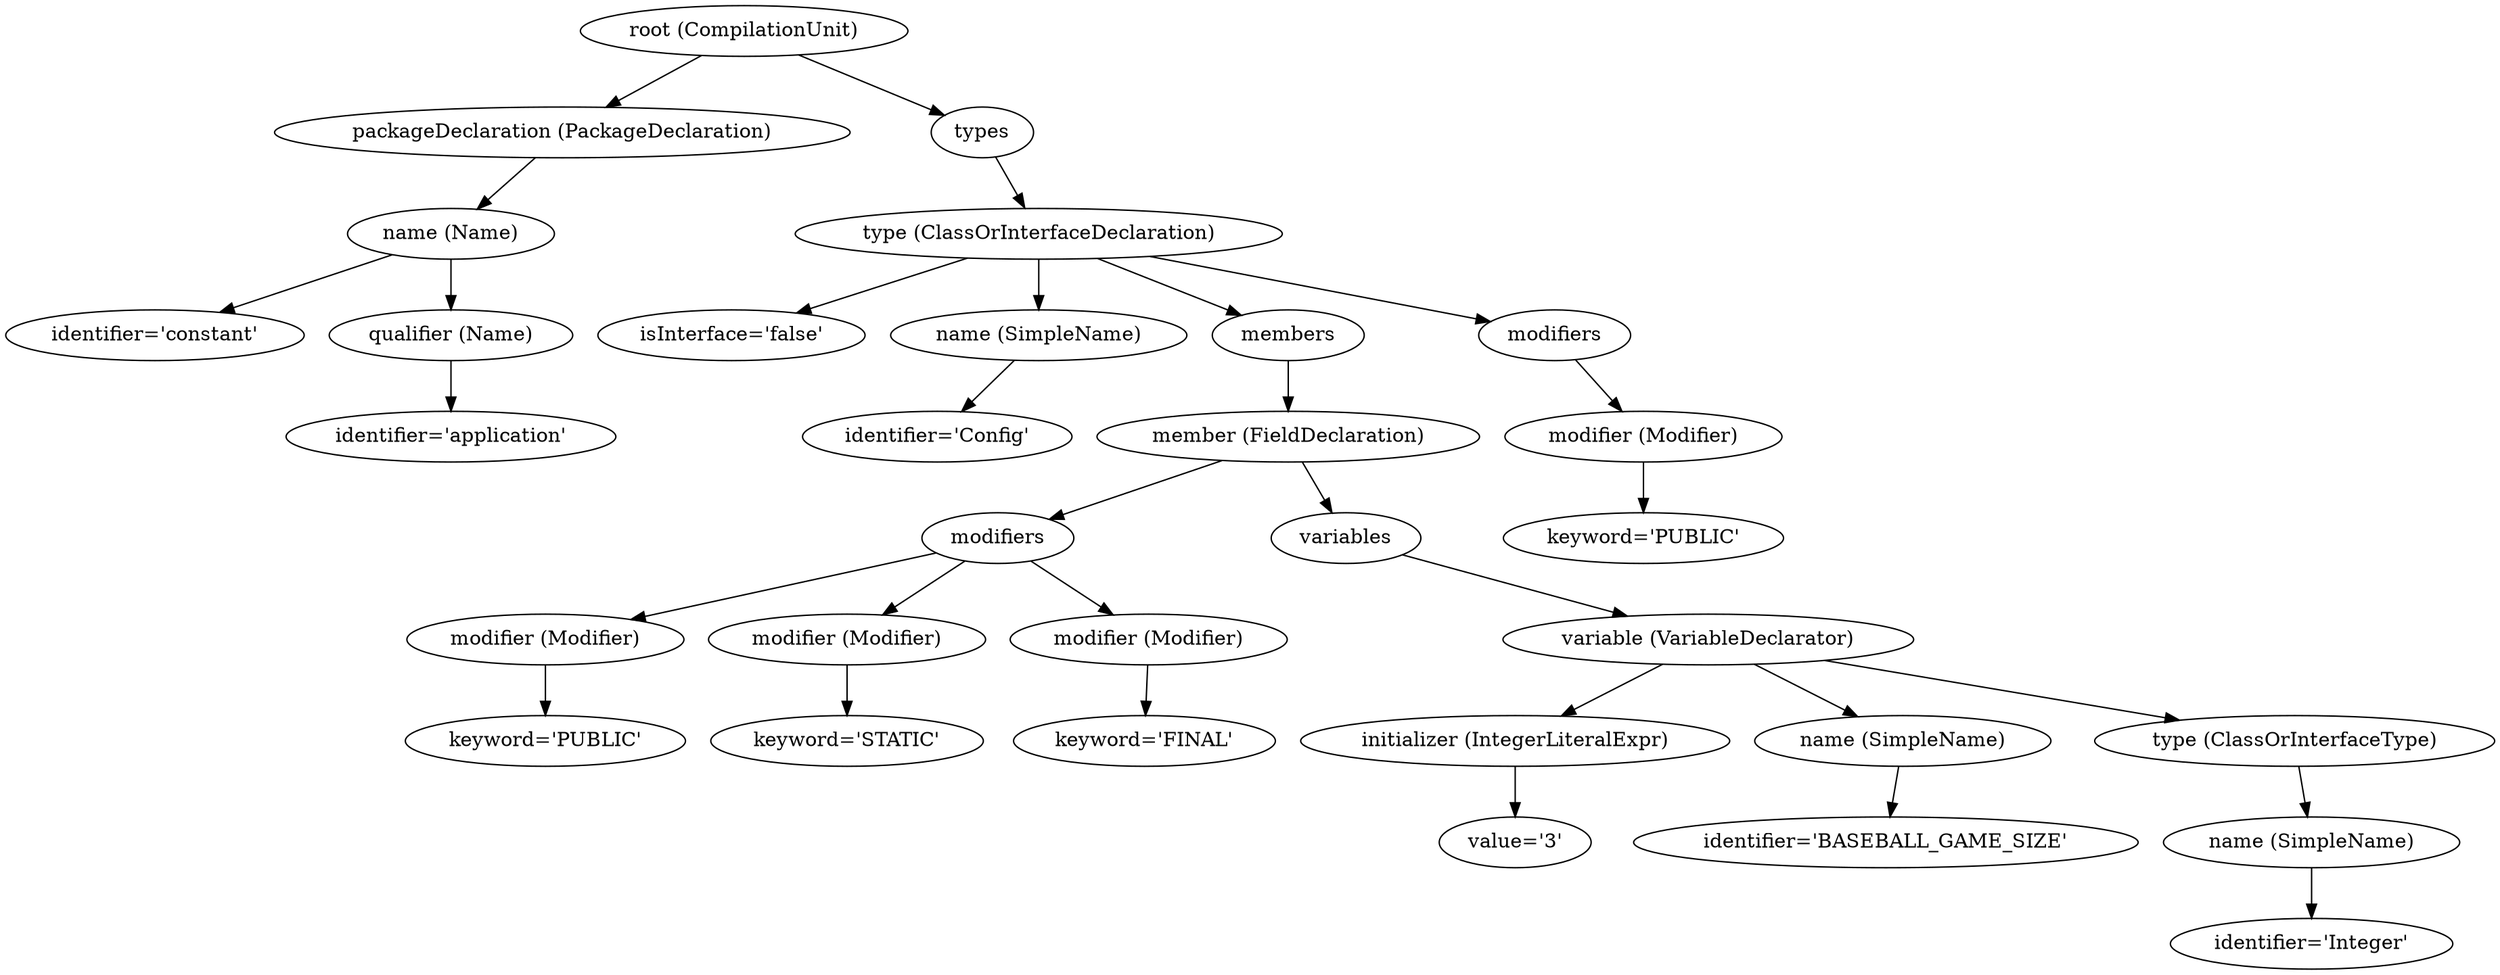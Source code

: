 digraph {
n0 [label="root (CompilationUnit)"];
n1 [label="packageDeclaration (PackageDeclaration)"];
n0 -> n1;
n2 [label="name (Name)"];
n1 -> n2;
n3 [label="identifier='constant'"];
n2 -> n3;
n4 [label="qualifier (Name)"];
n2 -> n4;
n5 [label="identifier='application'"];
n4 -> n5;
n6 [label="types"];
n0 -> n6;
n7 [label="type (ClassOrInterfaceDeclaration)"];
n6 -> n7;
n8 [label="isInterface='false'"];
n7 -> n8;
n9 [label="name (SimpleName)"];
n7 -> n9;
n10 [label="identifier='Config'"];
n9 -> n10;
n11 [label="members"];
n7 -> n11;
n12 [label="member (FieldDeclaration)"];
n11 -> n12;
n13 [label="modifiers"];
n12 -> n13;
n14 [label="modifier (Modifier)"];
n13 -> n14;
n15 [label="keyword='PUBLIC'"];
n14 -> n15;
n16 [label="modifier (Modifier)"];
n13 -> n16;
n17 [label="keyword='STATIC'"];
n16 -> n17;
n18 [label="modifier (Modifier)"];
n13 -> n18;
n19 [label="keyword='FINAL'"];
n18 -> n19;
n20 [label="variables"];
n12 -> n20;
n21 [label="variable (VariableDeclarator)"];
n20 -> n21;
n22 [label="initializer (IntegerLiteralExpr)"];
n21 -> n22;
n23 [label="value='3'"];
n22 -> n23;
n24 [label="name (SimpleName)"];
n21 -> n24;
n25 [label="identifier='BASEBALL_GAME_SIZE'"];
n24 -> n25;
n26 [label="type (ClassOrInterfaceType)"];
n21 -> n26;
n27 [label="name (SimpleName)"];
n26 -> n27;
n28 [label="identifier='Integer'"];
n27 -> n28;
n29 [label="modifiers"];
n7 -> n29;
n30 [label="modifier (Modifier)"];
n29 -> n30;
n31 [label="keyword='PUBLIC'"];
n30 -> n31;
}